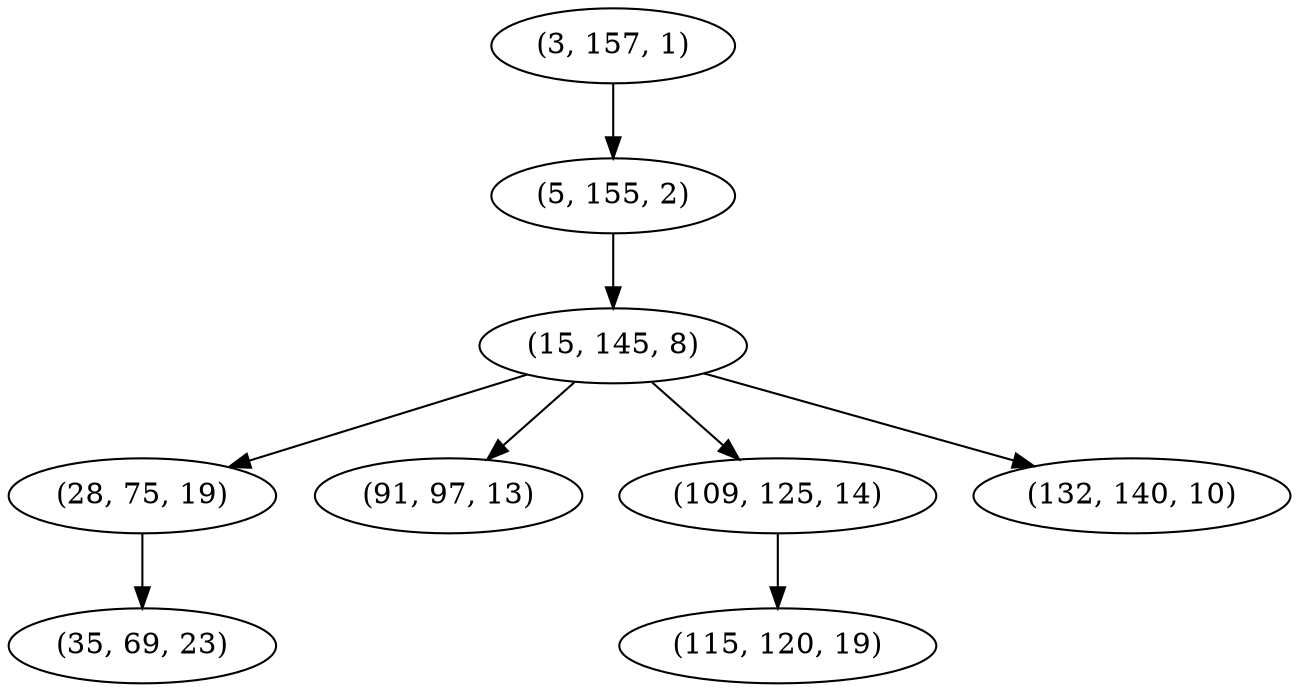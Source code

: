 digraph tree {
    "(3, 157, 1)";
    "(5, 155, 2)";
    "(15, 145, 8)";
    "(28, 75, 19)";
    "(35, 69, 23)";
    "(91, 97, 13)";
    "(109, 125, 14)";
    "(115, 120, 19)";
    "(132, 140, 10)";
    "(3, 157, 1)" -> "(5, 155, 2)";
    "(5, 155, 2)" -> "(15, 145, 8)";
    "(15, 145, 8)" -> "(28, 75, 19)";
    "(15, 145, 8)" -> "(91, 97, 13)";
    "(15, 145, 8)" -> "(109, 125, 14)";
    "(15, 145, 8)" -> "(132, 140, 10)";
    "(28, 75, 19)" -> "(35, 69, 23)";
    "(109, 125, 14)" -> "(115, 120, 19)";
}
